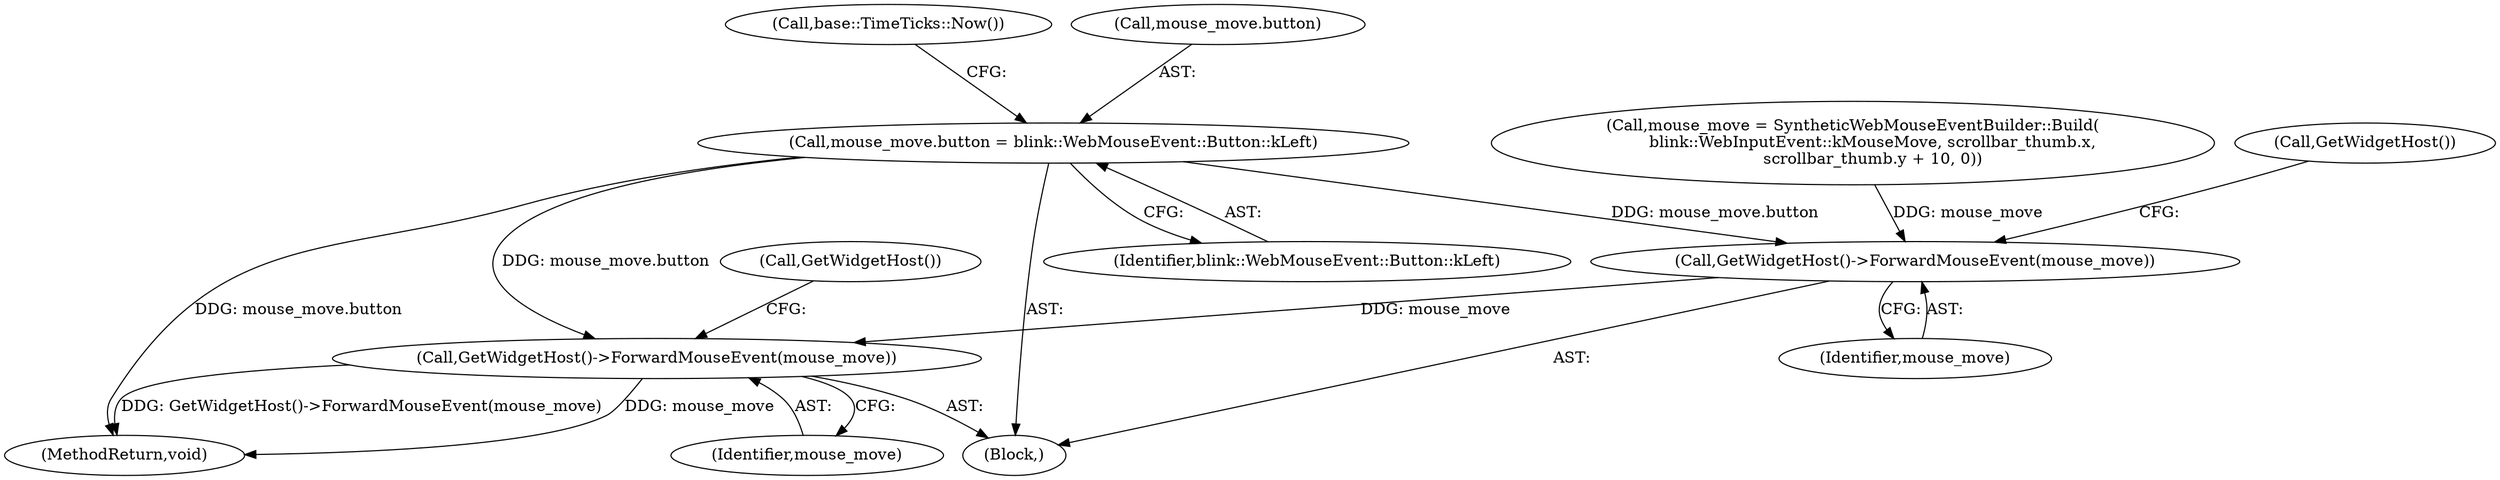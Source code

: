 digraph "1_Chrome_14f2111f9cec919a450115ce4914f228effca58e_1@API" {
"1000138" [label="(Call,mouse_move.button = blink::WebMouseEvent::Button::kLeft)"];
"1000145" [label="(Call,GetWidgetHost()->ForwardMouseEvent(mouse_move))"];
"1000167" [label="(Call,GetWidgetHost()->ForwardMouseEvent(mouse_move))"];
"1000167" [label="(Call,GetWidgetHost()->ForwardMouseEvent(mouse_move))"];
"1000261" [label="(MethodReturn,void)"];
"1000168" [label="(Identifier,mouse_move)"];
"1000144" [label="(Call,base::TimeTicks::Now())"];
"1000142" [label="(Identifier,blink::WebMouseEvent::Button::kLeft)"];
"1000148" [label="(Call,GetWidgetHost())"];
"1000139" [label="(Call,mouse_move.button)"];
"1000125" [label="(Call,mouse_move = SyntheticWebMouseEventBuilder::Build(\n        blink::WebInputEvent::kMouseMove, scrollbar_thumb.x,\n        scrollbar_thumb.y + 10, 0))"];
"1000138" [label="(Call,mouse_move.button = blink::WebMouseEvent::Button::kLeft)"];
"1000145" [label="(Call,GetWidgetHost()->ForwardMouseEvent(mouse_move))"];
"1000146" [label="(Identifier,mouse_move)"];
"1000170" [label="(Call,GetWidgetHost())"];
"1000101" [label="(Block,)"];
"1000138" -> "1000101"  [label="AST: "];
"1000138" -> "1000142"  [label="CFG: "];
"1000139" -> "1000138"  [label="AST: "];
"1000142" -> "1000138"  [label="AST: "];
"1000144" -> "1000138"  [label="CFG: "];
"1000138" -> "1000261"  [label="DDG: mouse_move.button"];
"1000138" -> "1000145"  [label="DDG: mouse_move.button"];
"1000138" -> "1000167"  [label="DDG: mouse_move.button"];
"1000145" -> "1000101"  [label="AST: "];
"1000145" -> "1000146"  [label="CFG: "];
"1000146" -> "1000145"  [label="AST: "];
"1000148" -> "1000145"  [label="CFG: "];
"1000125" -> "1000145"  [label="DDG: mouse_move"];
"1000145" -> "1000167"  [label="DDG: mouse_move"];
"1000167" -> "1000101"  [label="AST: "];
"1000167" -> "1000168"  [label="CFG: "];
"1000168" -> "1000167"  [label="AST: "];
"1000170" -> "1000167"  [label="CFG: "];
"1000167" -> "1000261"  [label="DDG: mouse_move"];
"1000167" -> "1000261"  [label="DDG: GetWidgetHost()->ForwardMouseEvent(mouse_move)"];
}
